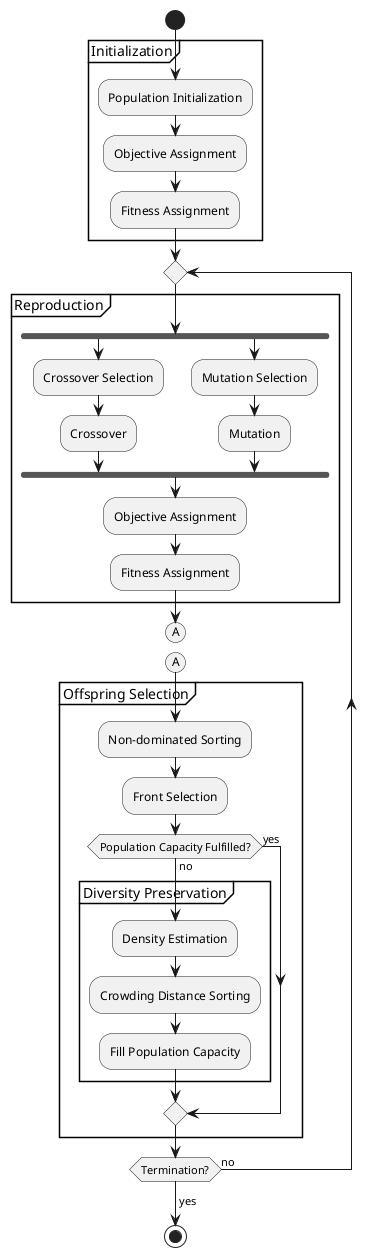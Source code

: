 @startuml
skinparam monochrome true
start
partition Initialization {
    :Population Initialization;
    :Objective Assignment;
    :Fitness Assignment;
}
repeat
    partition Reproduction {
        fork
            :Crossover Selection;
            :Crossover;
        fork again
            :Mutation Selection;
            :Mutation;
        endfork
        :Objective Assignment;
        :Fitness Assignment;
    }
    (A)
    detach
    (A)
    partition "Offspring Selection" {
        :Non-dominated Sorting;
        :Front Selection;
        if (Population Capacity Fulfilled?) then (no)
            partition "Diversity Preservation" {
                :Density Estimation;
                :Crowding Distance Sorting;
                :Fill Population Capacity;
            }
        else (yes)
        endif
    }
repeat while (Termination?) is (no)
->yes;
stop
@enduml